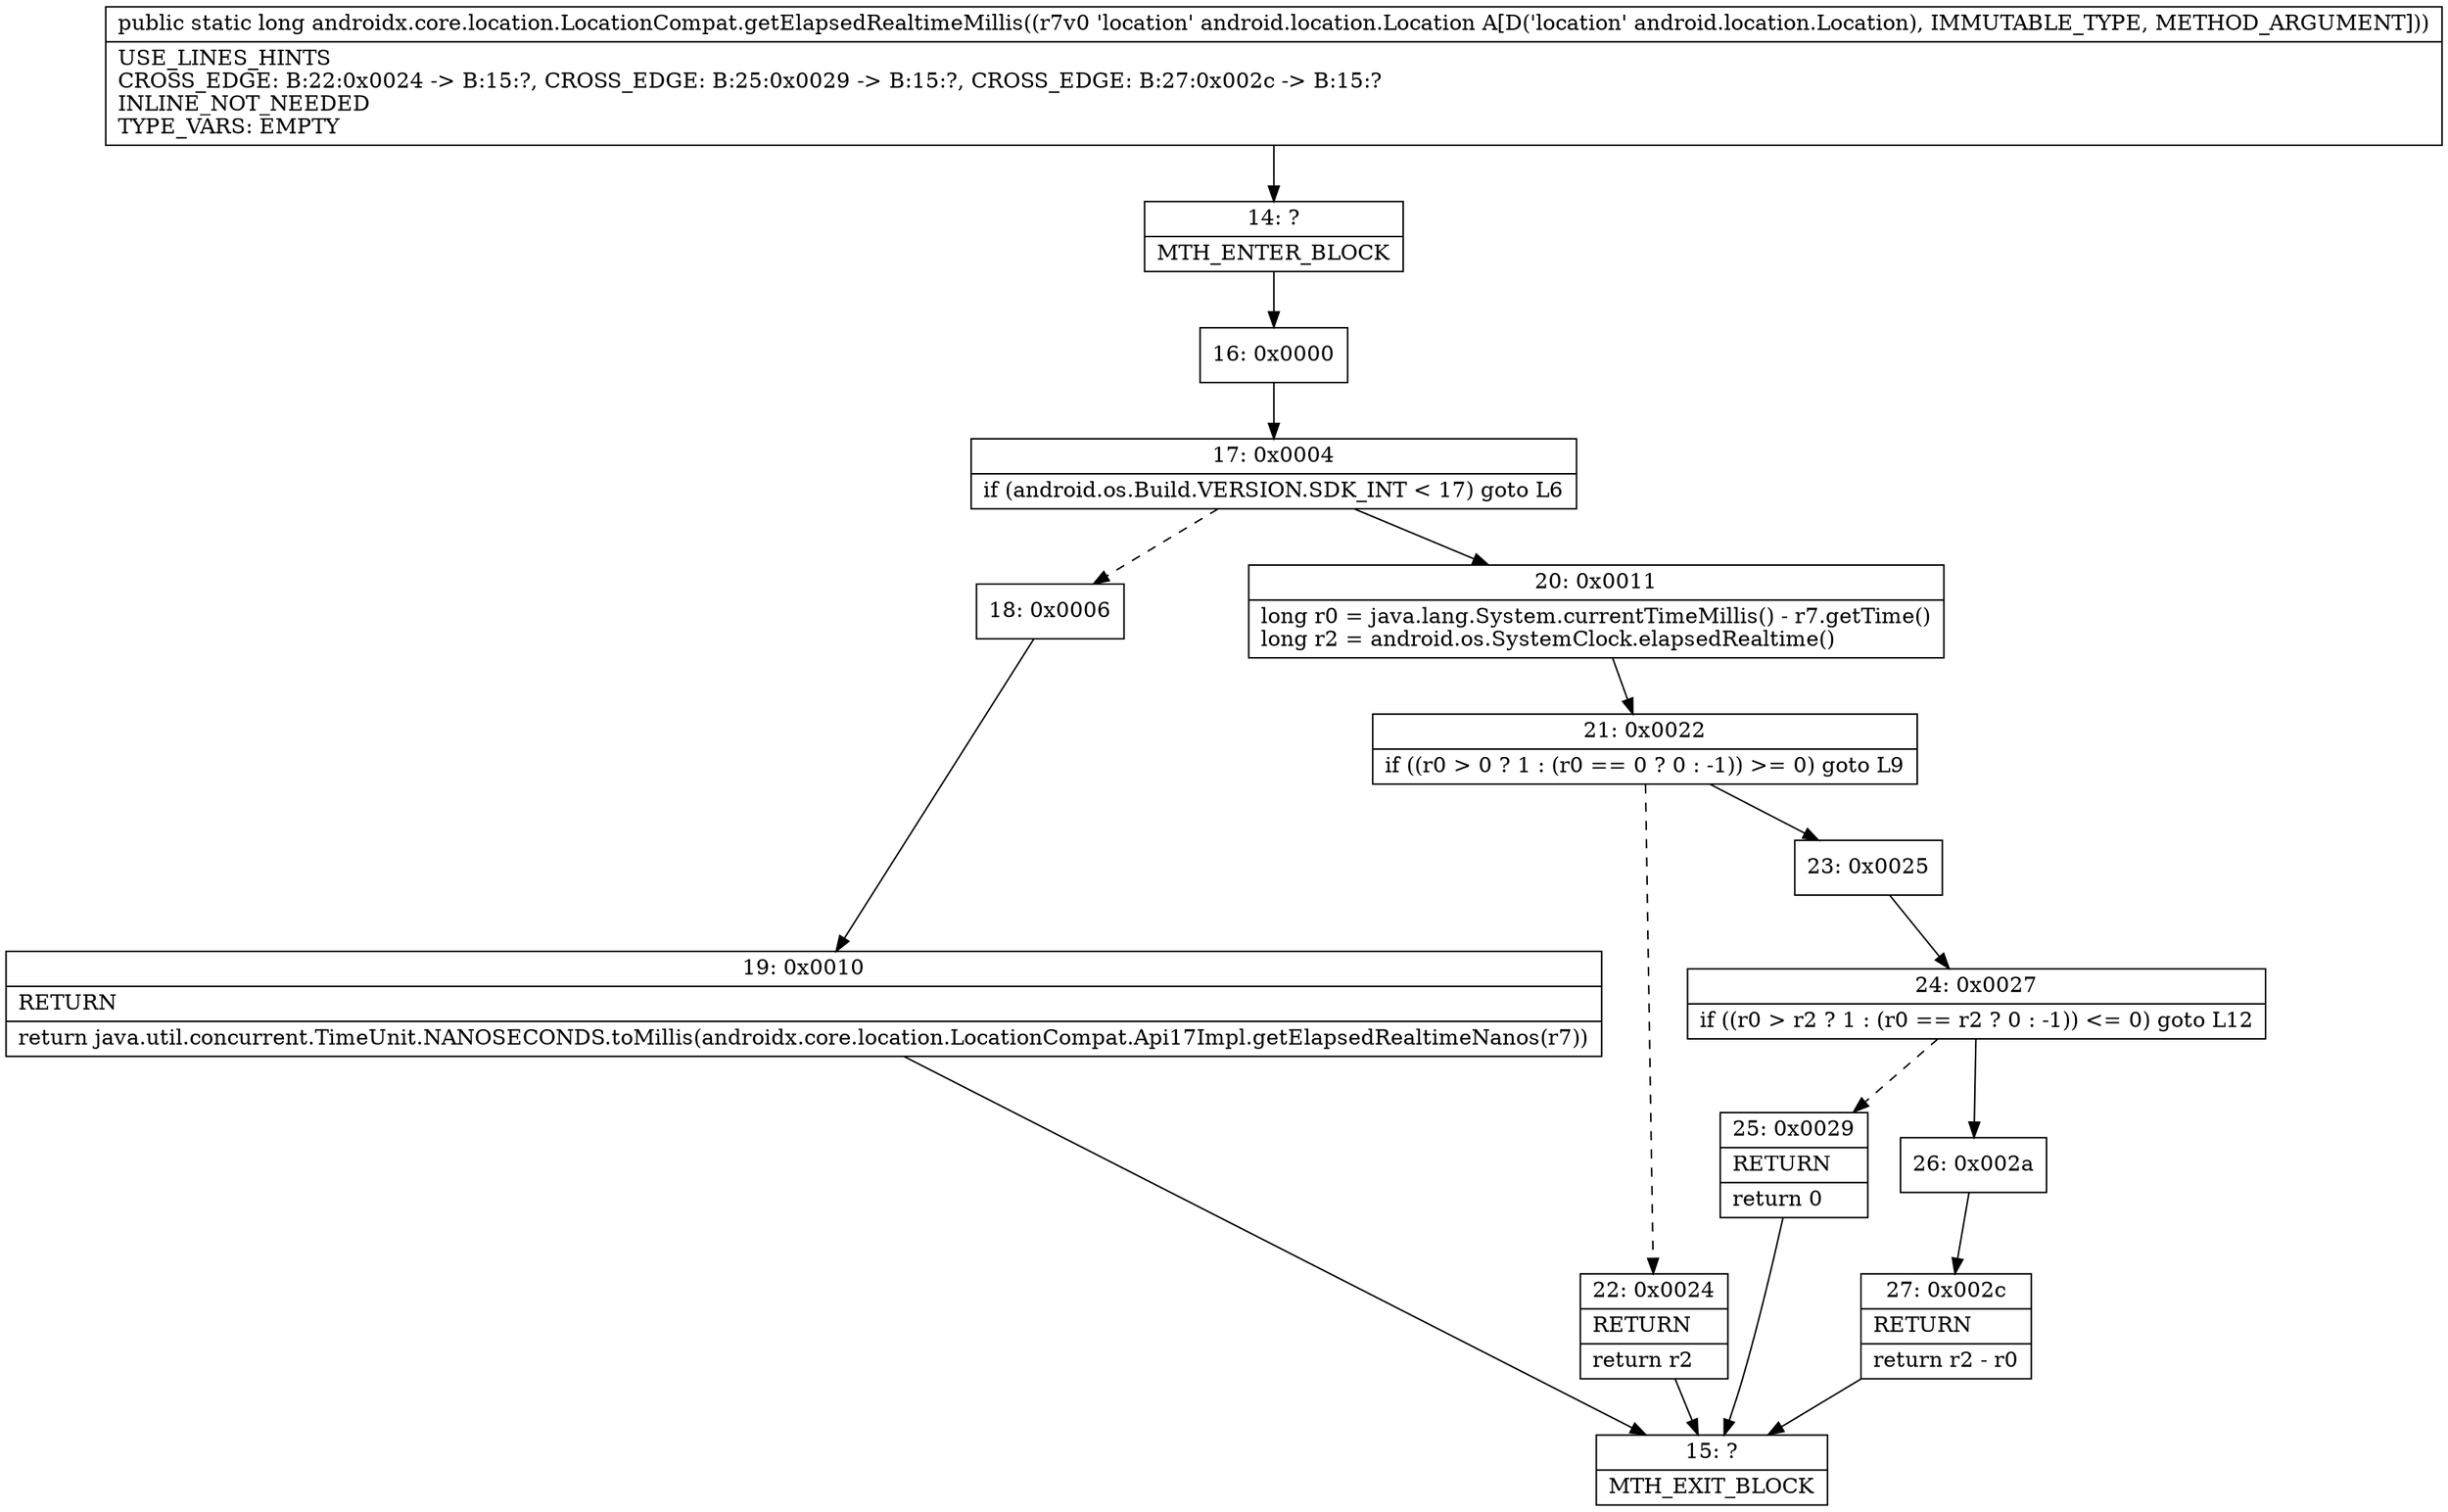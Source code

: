 digraph "CFG forandroidx.core.location.LocationCompat.getElapsedRealtimeMillis(Landroid\/location\/Location;)J" {
Node_14 [shape=record,label="{14\:\ ?|MTH_ENTER_BLOCK\l}"];
Node_16 [shape=record,label="{16\:\ 0x0000}"];
Node_17 [shape=record,label="{17\:\ 0x0004|if (android.os.Build.VERSION.SDK_INT \< 17) goto L6\l}"];
Node_18 [shape=record,label="{18\:\ 0x0006}"];
Node_19 [shape=record,label="{19\:\ 0x0010|RETURN\l|return java.util.concurrent.TimeUnit.NANOSECONDS.toMillis(androidx.core.location.LocationCompat.Api17Impl.getElapsedRealtimeNanos(r7))\l}"];
Node_15 [shape=record,label="{15\:\ ?|MTH_EXIT_BLOCK\l}"];
Node_20 [shape=record,label="{20\:\ 0x0011|long r0 = java.lang.System.currentTimeMillis() \- r7.getTime()\llong r2 = android.os.SystemClock.elapsedRealtime()\l}"];
Node_21 [shape=record,label="{21\:\ 0x0022|if ((r0 \> 0 ? 1 : (r0 == 0 ? 0 : \-1)) \>= 0) goto L9\l}"];
Node_22 [shape=record,label="{22\:\ 0x0024|RETURN\l|return r2\l}"];
Node_23 [shape=record,label="{23\:\ 0x0025}"];
Node_24 [shape=record,label="{24\:\ 0x0027|if ((r0 \> r2 ? 1 : (r0 == r2 ? 0 : \-1)) \<= 0) goto L12\l}"];
Node_25 [shape=record,label="{25\:\ 0x0029|RETURN\l|return 0\l}"];
Node_26 [shape=record,label="{26\:\ 0x002a}"];
Node_27 [shape=record,label="{27\:\ 0x002c|RETURN\l|return r2 \- r0\l}"];
MethodNode[shape=record,label="{public static long androidx.core.location.LocationCompat.getElapsedRealtimeMillis((r7v0 'location' android.location.Location A[D('location' android.location.Location), IMMUTABLE_TYPE, METHOD_ARGUMENT]))  | USE_LINES_HINTS\lCROSS_EDGE: B:22:0x0024 \-\> B:15:?, CROSS_EDGE: B:25:0x0029 \-\> B:15:?, CROSS_EDGE: B:27:0x002c \-\> B:15:?\lINLINE_NOT_NEEDED\lTYPE_VARS: EMPTY\l}"];
MethodNode -> Node_14;Node_14 -> Node_16;
Node_16 -> Node_17;
Node_17 -> Node_18[style=dashed];
Node_17 -> Node_20;
Node_18 -> Node_19;
Node_19 -> Node_15;
Node_20 -> Node_21;
Node_21 -> Node_22[style=dashed];
Node_21 -> Node_23;
Node_22 -> Node_15;
Node_23 -> Node_24;
Node_24 -> Node_25[style=dashed];
Node_24 -> Node_26;
Node_25 -> Node_15;
Node_26 -> Node_27;
Node_27 -> Node_15;
}

